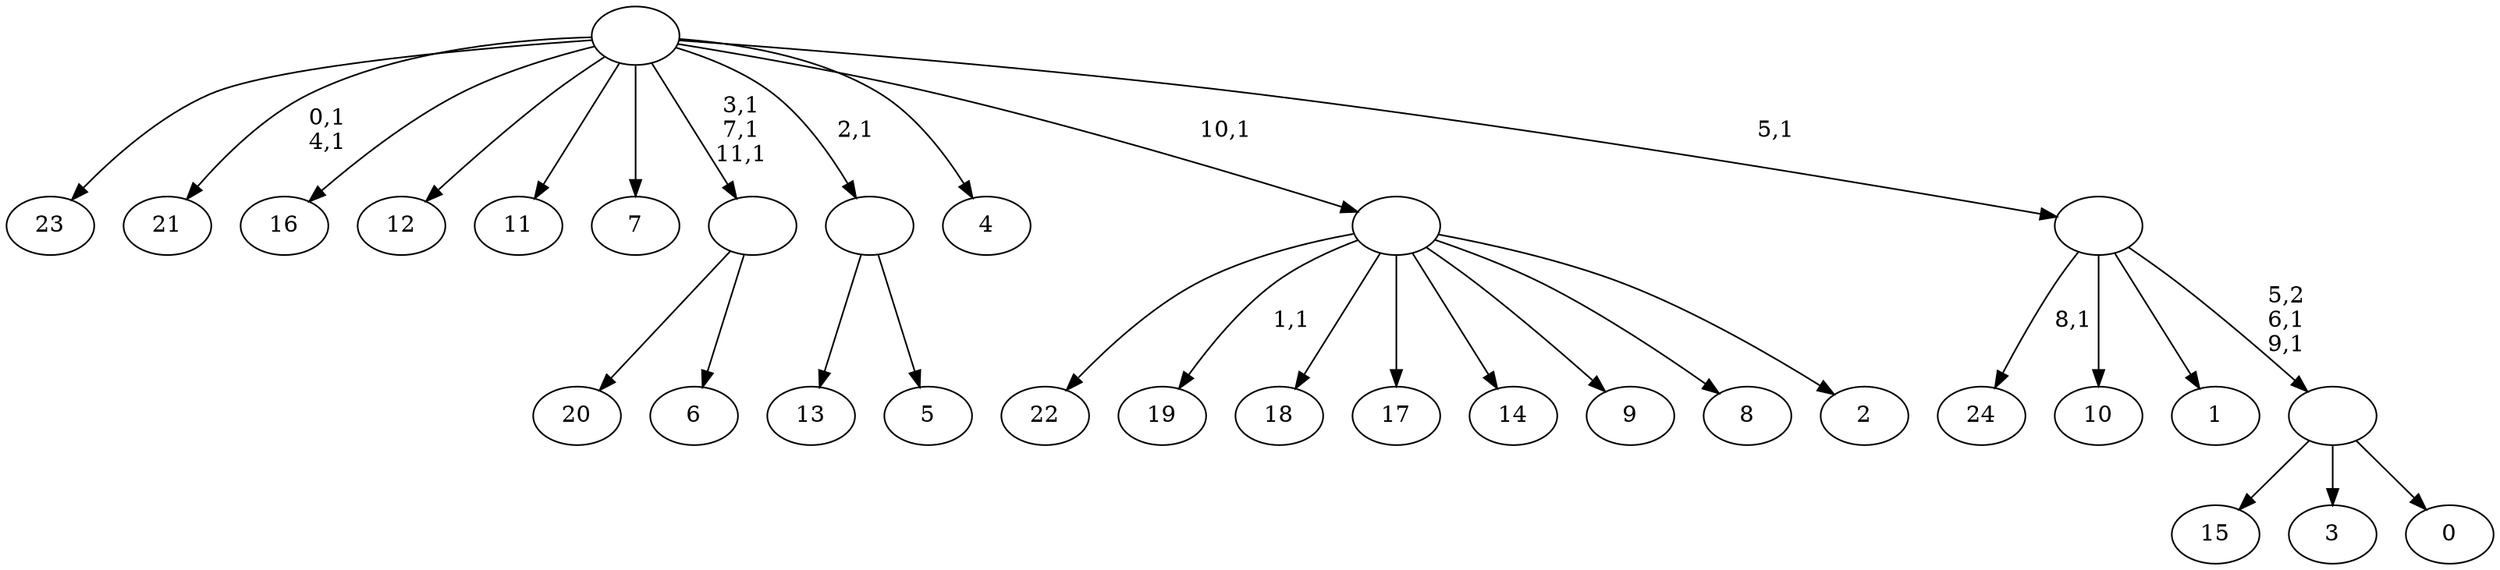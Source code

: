 digraph T {
	37 [label="24"]
	35 [label="23"]
	34 [label="22"]
	33 [label="21"]
	30 [label="20"]
	29 [label="19"]
	27 [label="18"]
	26 [label="17"]
	25 [label="16"]
	24 [label="15"]
	23 [label="14"]
	22 [label="13"]
	21 [label="12"]
	20 [label="11"]
	19 [label="10"]
	18 [label="9"]
	17 [label="8"]
	16 [label="7"]
	15 [label="6"]
	14 [label=""]
	11 [label="5"]
	10 [label=""]
	9 [label="4"]
	8 [label="3"]
	7 [label="2"]
	6 [label=""]
	5 [label="1"]
	4 [label="0"]
	3 [label=""]
	1 [label=""]
	0 [label=""]
	14 -> 30 [label=""]
	14 -> 15 [label=""]
	10 -> 22 [label=""]
	10 -> 11 [label=""]
	6 -> 29 [label="1,1"]
	6 -> 34 [label=""]
	6 -> 27 [label=""]
	6 -> 26 [label=""]
	6 -> 23 [label=""]
	6 -> 18 [label=""]
	6 -> 17 [label=""]
	6 -> 7 [label=""]
	3 -> 24 [label=""]
	3 -> 8 [label=""]
	3 -> 4 [label=""]
	1 -> 3 [label="5,2\n6,1\n9,1"]
	1 -> 37 [label="8,1"]
	1 -> 19 [label=""]
	1 -> 5 [label=""]
	0 -> 14 [label="3,1\n7,1\n11,1"]
	0 -> 33 [label="0,1\n4,1"]
	0 -> 35 [label=""]
	0 -> 25 [label=""]
	0 -> 21 [label=""]
	0 -> 20 [label=""]
	0 -> 16 [label=""]
	0 -> 10 [label="2,1"]
	0 -> 9 [label=""]
	0 -> 6 [label="10,1"]
	0 -> 1 [label="5,1"]
}
